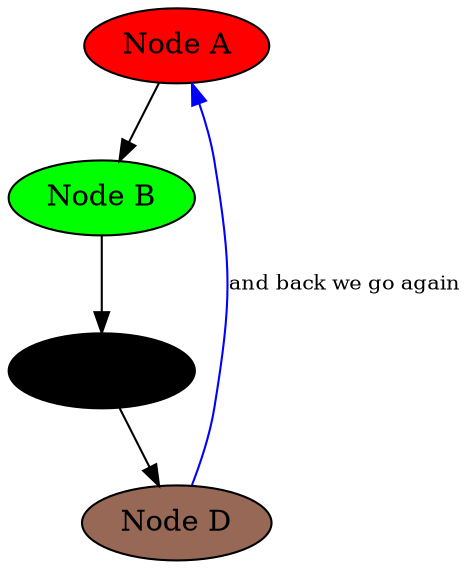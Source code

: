 digraph G {
	graph [bb="0,0,178.35,265"];
	node [label="\N"];
	"Node A"	 [fillcolor=red,
		height=0.5,
		pos="87.347,247",
		style=filled,
		width=1.0652];
	"Node B"	 [fillcolor=green,
		height=0.5,
		pos="38.347,174",
		style=filled,
		width=1.0652];
	"Node A" -> "Node B"	 [pos="e,49.876,191.18 75.734,229.7 69.693,220.7 62.19,209.52 55.495,199.55"];
	"Node C"	 [fillcolor="#000000",
		height=0.5,
		pos="38.347,91",
		style=filled,
		width=1.0652];
	"Node B" -> "Node C"	 [pos="e,38.347,109.26 38.347,155.99 38.347,145.3 38.347,131.5 38.347,119.37"];
	"Node D"	 [fillcolor="#976856",
		height=0.5,
		pos="71.347,18",
		style=filled,
		width=1.0652];
	"Node C" -> "Node D"	 [pos="e,63.317,35.762 46.335,73.329 50.157,64.873 54.819,54.561 59.078,45.14"];
	"Node D" -> "Node A"	 [color=blue,
		fontsize=10.0,
		label="and back we go again",
		labelfontcolor="#009933",
		lp="133.85,132.5",
		pos="e,88.561,228.61 77.117,36.121 80.207,46.745 83.707,60.495 85.347,73 92.009,123.81 90.72,183.69 89.092,218.3"];
}
